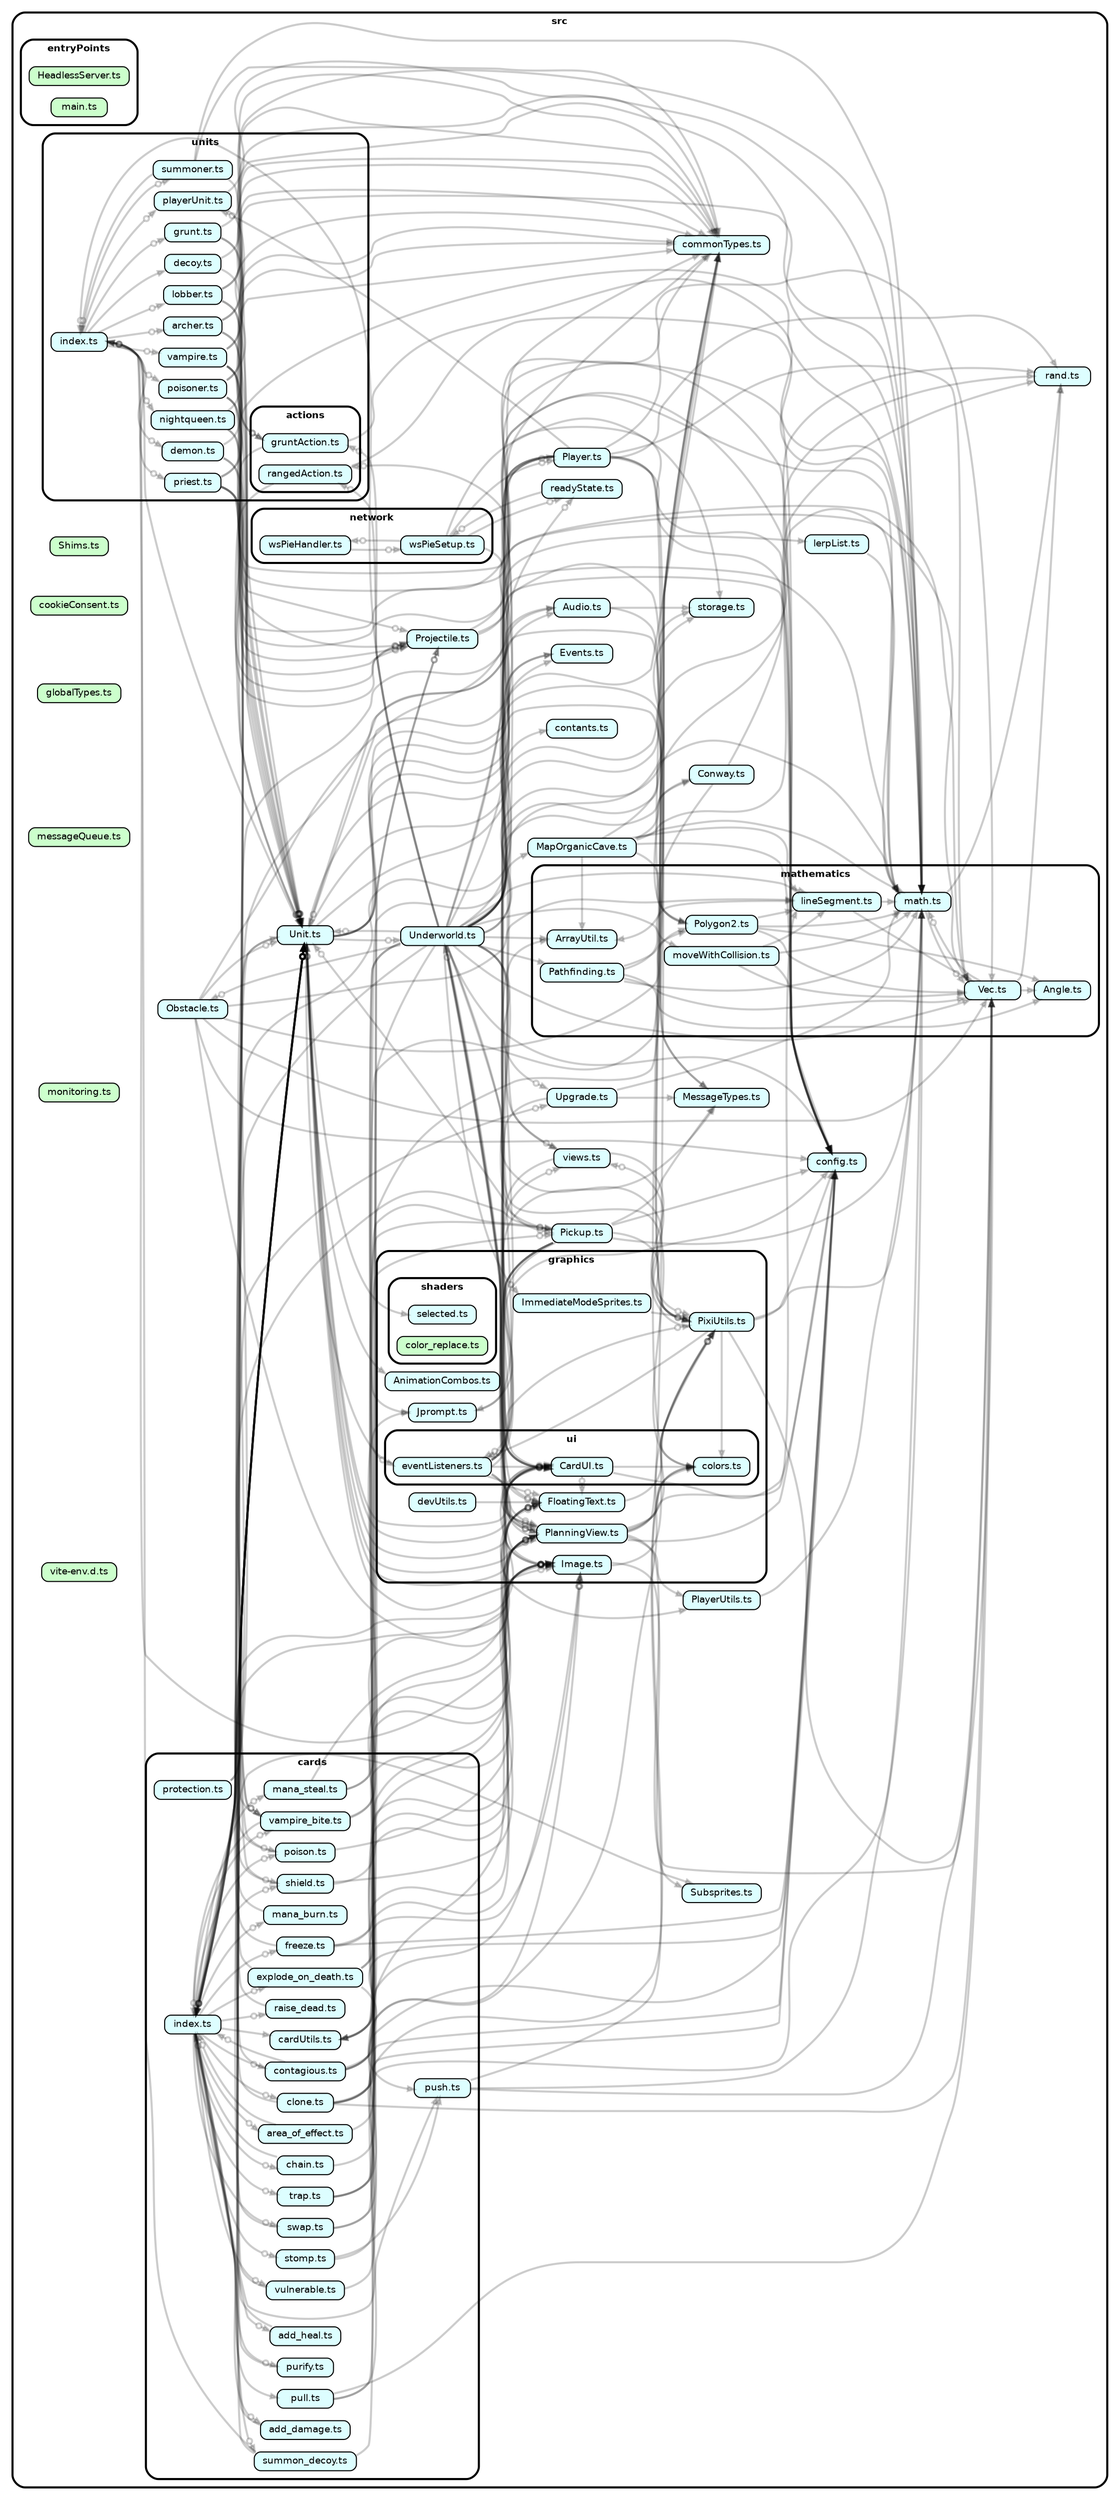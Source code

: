 strict digraph "dependency-cruiser output"{
    ordering="out" rankdir="LR" splines="true" overlap="false" nodesep="0.16" ranksep="0.18" fontname="Helvetica-bold" fontsize="9" style="rounded,bold,filled" fillcolor="#ffffff" compound="true"
    node [shape="box" style="rounded, filled" height="0.2" color="black" fillcolor="#ffffcc" fontcolor="black" fontname="Helvetica" fontsize="9"]
    edge [arrowhead="normal" arrowsize="0.6" penwidth="2.0" color="#00000033" fontname="Helvetica" fontsize="9"]

    subgraph "cluster_src" {label="src" "src/Audio.ts" [label=<Audio.ts> tooltip="Audio.ts" URL="src/Audio.ts" fillcolor="#ddfeff"] }
    "src/Audio.ts" -> "src/mathematics/Polygon2.ts"
    "src/Audio.ts" -> "src/storage.ts"
    subgraph "cluster_src" {label="src" "src/Conway.ts" [label=<Conway.ts> tooltip="Conway.ts" URL="src/Conway.ts" fillcolor="#ddfeff"] }
    "src/Conway.ts" -> "src/mathematics/ArrayUtil.ts"
    "src/Conway.ts" -> "src/rand.ts"
    subgraph "cluster_src" {label="src" "src/Events.ts" [label=<Events.ts> tooltip="Events.ts" URL="src/Events.ts" fillcolor="#ddfeff"] }
    subgraph "cluster_src" {label="src" "src/MapOrganicCave.ts" [label=<MapOrganicCave.ts> tooltip="MapOrganicCave.ts" URL="src/MapOrganicCave.ts" fillcolor="#ddfeff"] }
    "src/MapOrganicCave.ts" -> "src/config.ts"
    "src/MapOrganicCave.ts" -> "src/Conway.ts"
    "src/MapOrganicCave.ts" -> "src/mathematics/ArrayUtil.ts"
    "src/MapOrganicCave.ts" -> "src/mathematics/lineSegment.ts"
    "src/MapOrganicCave.ts" -> "src/mathematics/math.ts"
    "src/MapOrganicCave.ts" -> "src/mathematics/Polygon2.ts"
    "src/MapOrganicCave.ts" -> "src/mathematics/Vec.ts"
    "src/MapOrganicCave.ts" -> "src/rand.ts"
    subgraph "cluster_src" {label="src" "src/MessageTypes.ts" [label=<MessageTypes.ts> tooltip="MessageTypes.ts" URL="src/MessageTypes.ts" fillcolor="#ddfeff"] }
    subgraph "cluster_src" {label="src" "src/Obstacle.ts" [label=<Obstacle.ts> tooltip="Obstacle.ts" URL="src/Obstacle.ts" fillcolor="#ddfeff"] }
    "src/Obstacle.ts" -> "src/config.ts"
    "src/Obstacle.ts" -> "src/graphics/Image.ts" [arrowhead="normalnoneodot"]
    "src/Obstacle.ts" -> "src/mathematics/lineSegment.ts"
    "src/Obstacle.ts" -> "src/mathematics/math.ts"
    "src/Obstacle.ts" -> "src/mathematics/Polygon2.ts"
    "src/Obstacle.ts" -> "src/mathematics/Vec.ts"
    "src/Obstacle.ts" -> "src/Unit.ts" [arrowhead="normalnoneodot"]
    subgraph "cluster_src" {label="src" "src/Pickup.ts" [label=<Pickup.ts> tooltip="Pickup.ts" URL="src/Pickup.ts" fillcolor="#ddfeff"] }
    "src/Pickup.ts" -> "src/cards/index.ts" [arrowhead="normalnoneodot"]
    "src/Pickup.ts" -> "src/config.ts"
    "src/Pickup.ts" -> "src/graphics/FloatingText.ts" [arrowhead="normalnoneodot"]
    "src/Pickup.ts" -> "src/graphics/Image.ts" [arrowhead="normalnoneodot"]
    "src/Pickup.ts" -> "src/graphics/Jprompt.ts"
    "src/Pickup.ts" -> "src/graphics/PixiUtils.ts"
    "src/Pickup.ts" -> "src/graphics/PlanningView.ts" [arrowhead="normalnoneodot"]
    "src/Pickup.ts" -> "src/graphics/ui/CardUI.ts"
    "src/Pickup.ts" -> "src/mathematics/math.ts"
    "src/Pickup.ts" -> "src/MessageTypes.ts"
    "src/Pickup.ts" -> "src/Unit.ts" [arrowhead="normalnoneodot"]
    subgraph "cluster_src" {label="src" "src/Player.ts" [label=<Player.ts> tooltip="Player.ts" URL="src/Player.ts" fillcolor="#ddfeff"] }
    "src/Player.ts" -> "src/cards/index.ts"
    "src/Player.ts" -> "src/commonTypes.ts"
    "src/Player.ts" -> "src/config.ts"
    "src/Player.ts" -> "src/graphics/Image.ts" [arrowhead="normalnoneodot"]
    "src/Player.ts" -> "src/graphics/PlanningView.ts" [arrowhead="normalnoneodot"]
    "src/Player.ts" -> "src/graphics/ui/CardUI.ts"
    "src/Player.ts" -> "src/graphics/ui/colors.ts"
    "src/Player.ts" -> "src/mathematics/Vec.ts"
    "src/Player.ts" -> "src/MessageTypes.ts"
    "src/Player.ts" -> "src/rand.ts"
    "src/Player.ts" -> "src/Unit.ts" [arrowhead="normalnoneodot"]
    "src/Player.ts" -> "src/units/playerUnit.ts" [arrowhead="normalnoneodot"]
    subgraph "cluster_src" {label="src" "src/PlayerUtils.ts" [label=<PlayerUtils.ts> tooltip="PlayerUtils.ts" URL="src/PlayerUtils.ts" fillcolor="#ddfeff"] }
    "src/PlayerUtils.ts" -> "src/mathematics/math.ts"
    subgraph "cluster_src" {label="src" "src/Projectile.ts" [label=<Projectile.ts> tooltip="Projectile.ts" URL="src/Projectile.ts" fillcolor="#ddfeff"] }
    "src/Projectile.ts" -> "src/config.ts"
    "src/Projectile.ts" -> "src/graphics/PixiUtils.ts"
    "src/Projectile.ts" -> "src/mathematics/math.ts"
    subgraph "cluster_src" {label="src" "src/Shims.ts" [label=<Shims.ts> tooltip="Shims.ts" URL="src/Shims.ts" fillcolor="#ccffcc"] }
    subgraph "cluster_src" {label="src" "src/Subsprites.ts" [label=<Subsprites.ts> tooltip="Subsprites.ts" URL="src/Subsprites.ts" fillcolor="#ddfeff"] }
    subgraph "cluster_src" {label="src" "src/Underworld.ts" [label=<Underworld.ts> tooltip="Underworld.ts" URL="src/Underworld.ts" fillcolor="#ddfeff"] }
    "src/Underworld.ts" -> "src/Audio.ts"
    "src/Underworld.ts" -> "src/cards/index.ts" [arrowhead="normalnoneodot"]
    "src/Underworld.ts" -> "src/cards/cardUtils.ts"
    "src/Underworld.ts" -> "src/commonTypes.ts"
    "src/Underworld.ts" -> "src/config.ts"
    "src/Underworld.ts" -> "src/contants.ts"
    "src/Underworld.ts" -> "src/Conway.ts"
    "src/Underworld.ts" -> "src/Events.ts"
    "src/Underworld.ts" -> "src/graphics/FloatingText.ts" [arrowhead="normalnoneodot"]
    "src/Underworld.ts" -> "src/graphics/Image.ts" [arrowhead="normalnoneodot"]
    "src/Underworld.ts" -> "src/graphics/ImmediateModeSprites.ts" [arrowhead="normalnoneodot"]
    "src/Underworld.ts" -> "src/graphics/Jprompt.ts"
    "src/Underworld.ts" -> "src/graphics/PixiUtils.ts" [arrowhead="normalnoneodot"]
    "src/Underworld.ts" -> "src/graphics/PlanningView.ts" [arrowhead="normalnoneodot"]
    "src/Underworld.ts" -> "src/graphics/ui/CardUI.ts" [arrowhead="normalnoneodot"]
    "src/Underworld.ts" -> "src/graphics/ui/colors.ts"
    "src/Underworld.ts" -> "src/graphics/ui/eventListeners.ts" [arrowhead="normalnoneodot"]
    "src/Underworld.ts" -> "src/MapOrganicCave.ts"
    "src/Underworld.ts" -> "src/mathematics/ArrayUtil.ts"
    "src/Underworld.ts" -> "src/mathematics/lineSegment.ts"
    "src/Underworld.ts" -> "src/mathematics/math.ts"
    "src/Underworld.ts" -> "src/mathematics/moveWithCollision.ts"
    "src/Underworld.ts" -> "src/mathematics/Pathfinding.ts"
    "src/Underworld.ts" -> "src/mathematics/Polygon2.ts"
    "src/Underworld.ts" -> "src/mathematics/Vec.ts"
    "src/Underworld.ts" -> "src/MessageTypes.ts"
    "src/Underworld.ts" -> "src/Obstacle.ts" [arrowhead="normalnoneodot"]
    "src/Underworld.ts" -> "src/Pickup.ts" [arrowhead="normalnoneodot"]
    "src/Underworld.ts" -> "src/Player.ts" [arrowhead="normalnoneodot"]
    "src/Underworld.ts" -> "src/rand.ts"
    "src/Underworld.ts" -> "src/readyState.ts" [arrowhead="normalnoneodot"]
    "src/Underworld.ts" -> "src/storage.ts"
    "src/Underworld.ts" -> "src/Unit.ts" [arrowhead="normalnoneodot"]
    "src/Underworld.ts" -> "src/units/index.ts" [arrowhead="normalnoneodot"]
    "src/Underworld.ts" -> "src/units/actions/gruntAction.ts" [arrowhead="normalnoneodot"]
    "src/Underworld.ts" -> "src/units/actions/rangedAction.ts" [arrowhead="normalnoneodot"]
    "src/Underworld.ts" -> "src/Upgrade.ts" [arrowhead="normalnoneodot"]
    "src/Underworld.ts" -> "src/views.ts" [arrowhead="normalnoneodot"]
    subgraph "cluster_src" {label="src" "src/Unit.ts" [label=<Unit.ts> tooltip="Unit.ts" URL="src/Unit.ts" fillcolor="#ddfeff"] }
    "src/Unit.ts" -> "src/Audio.ts"
    "src/Unit.ts" -> "src/cards/index.ts" [arrowhead="normalnoneodot"]
    "src/Unit.ts" -> "src/commonTypes.ts"
    "src/Unit.ts" -> "src/config.ts"
    "src/Unit.ts" -> "src/Events.ts"
    "src/Unit.ts" -> "src/graphics/AnimationCombos.ts"
    "src/Unit.ts" -> "src/graphics/FloatingText.ts" [arrowhead="normalnoneodot"]
    "src/Unit.ts" -> "src/graphics/Image.ts" [arrowhead="normalnoneodot"]
    "src/Unit.ts" -> "src/graphics/PixiUtils.ts" [arrowhead="normalnoneodot"]
    "src/Unit.ts" -> "src/graphics/PlanningView.ts" [arrowhead="normalnoneodot"]
    "src/Unit.ts" -> "src/graphics/shaders/selected.ts"
    "src/Unit.ts" -> "src/graphics/ui/CardUI.ts" [arrowhead="normalnoneodot"]
    "src/Unit.ts" -> "src/lerpList.ts"
    "src/Unit.ts" -> "src/mathematics/math.ts"
    "src/Unit.ts" -> "src/mathematics/Vec.ts"
    "src/Unit.ts" -> "src/Underworld.ts" [arrowhead="normalnoneodot"]
    "src/Unit.ts" -> "src/units/index.ts" [arrowhead="normalnoneodot"]
    subgraph "cluster_src" {label="src" "src/Upgrade.ts" [label=<Upgrade.ts> tooltip="Upgrade.ts" URL="src/Upgrade.ts" fillcolor="#ddfeff"] }
    "src/Upgrade.ts" -> "src/graphics/ui/CardUI.ts" [arrowhead="normalnoneodot"]
    "src/Upgrade.ts" -> "src/mathematics/math.ts"
    "src/Upgrade.ts" -> "src/MessageTypes.ts"
    subgraph "cluster_src" {label="src" subgraph "cluster_src/cards" {label="cards" "src/cards/add_damage.ts" [label=<add_damage.ts> tooltip="add_damage.ts" URL="src/cards/add_damage.ts" fillcolor="#ddfeff"] } }
    "src/cards/add_damage.ts" -> "src/Unit.ts" [arrowhead="normalnoneodot"]
    subgraph "cluster_src" {label="src" subgraph "cluster_src/cards" {label="cards" "src/cards/add_heal.ts" [label=<add_heal.ts> tooltip="add_heal.ts" URL="src/cards/add_heal.ts" fillcolor="#ddfeff"] } }
    "src/cards/add_heal.ts" -> "src/Unit.ts" [arrowhead="normalnoneodot"]
    subgraph "cluster_src" {label="src" subgraph "cluster_src/cards" {label="cards" "src/cards/area_of_effect.ts" [label=<area_of_effect.ts> tooltip="area_of_effect.ts" URL="src/cards/area_of_effect.ts" fillcolor="#ddfeff"] } }
    "src/cards/area_of_effect.ts" -> "src/cards/index.ts" [arrowhead="normalnoneodot"]
    "src/cards/area_of_effect.ts" -> "src/graphics/PlanningView.ts" [arrowhead="normalnoneodot"]
    subgraph "cluster_src" {label="src" subgraph "cluster_src/cards" {label="cards" "src/cards/cardUtils.ts" [label=<cardUtils.ts> tooltip="cardUtils.ts" URL="src/cards/cardUtils.ts" fillcolor="#ddfeff"] } }
    "src/cards/cardUtils.ts" -> "src/config.ts"
    subgraph "cluster_src" {label="src" subgraph "cluster_src/cards" {label="cards" "src/cards/chain.ts" [label=<chain.ts> tooltip="chain.ts" URL="src/cards/chain.ts" fillcolor="#ddfeff"] } }
    "src/cards/chain.ts" -> "src/cards/index.ts" [arrowhead="normalnoneodot"]
    "src/cards/chain.ts" -> "src/graphics/PlanningView.ts" [arrowhead="normalnoneodot"]
    subgraph "cluster_src" {label="src" subgraph "cluster_src/cards" {label="cards" "src/cards/clone.ts" [label=<clone.ts> tooltip="clone.ts" URL="src/cards/clone.ts" fillcolor="#ddfeff"] } }
    "src/cards/clone.ts" -> "src/commonTypes.ts"
    "src/cards/clone.ts" -> "src/config.ts"
    "src/cards/clone.ts" -> "src/graphics/FloatingText.ts" [arrowhead="normalnoneodot"]
    "src/cards/clone.ts" -> "src/mathematics/Vec.ts"
    "src/cards/clone.ts" -> "src/Pickup.ts" [arrowhead="normalnoneodot"]
    "src/cards/clone.ts" -> "src/Unit.ts" [arrowhead="normalnoneodot"]
    subgraph "cluster_src" {label="src" subgraph "cluster_src/cards" {label="cards" "src/cards/contagious.ts" [label=<contagious.ts> tooltip="contagious.ts" URL="src/cards/contagious.ts" fillcolor="#ddfeff"] } }
    "src/cards/contagious.ts" -> "src/config.ts"
    "src/cards/contagious.ts" -> "src/graphics/FloatingText.ts" [arrowhead="normalnoneodot"]
    "src/cards/contagious.ts" -> "src/graphics/Image.ts" [arrowhead="normalnoneodot"]
    "src/cards/contagious.ts" -> "src/Projectile.ts" [arrowhead="normalnoneodot"]
    "src/cards/contagious.ts" -> "src/Unit.ts" [arrowhead="normalnoneodot"]
    "src/cards/contagious.ts" -> "src/cards/index.ts" [arrowhead="normalnoneodot"]
    subgraph "cluster_src" {label="src" subgraph "cluster_src/cards" {label="cards" "src/cards/explode_on_death.ts" [label=<explode_on_death.ts> tooltip="explode_on_death.ts" URL="src/cards/explode_on_death.ts" fillcolor="#ddfeff"] } }
    "src/cards/explode_on_death.ts" -> "src/graphics/Image.ts" [arrowhead="normalnoneodot"]
    "src/cards/explode_on_death.ts" -> "src/graphics/PlanningView.ts" [arrowhead="normalnoneodot"]
    "src/cards/explode_on_death.ts" -> "src/Unit.ts" [arrowhead="normalnoneodot"]
    "src/cards/explode_on_death.ts" -> "src/cards/push.ts"
    subgraph "cluster_src" {label="src" subgraph "cluster_src/cards" {label="cards" "src/cards/freeze.ts" [label=<freeze.ts> tooltip="freeze.ts" URL="src/cards/freeze.ts" fillcolor="#ddfeff"] } }
    "src/cards/freeze.ts" -> "src/commonTypes.ts"
    "src/cards/freeze.ts" -> "src/config.ts"
    "src/cards/freeze.ts" -> "src/graphics/Image.ts" [arrowhead="normalnoneodot"]
    "src/cards/freeze.ts" -> "src/Unit.ts" [arrowhead="normalnoneodot"]
    subgraph "cluster_src" {label="src" subgraph "cluster_src/cards" {label="cards" "src/cards/index.ts" [label=<index.ts> tooltip="index.ts" URL="src/cards/index.ts" fillcolor="#ddfeff"] } }
    "src/cards/index.ts" -> "src/Events.ts"
    "src/cards/index.ts" -> "src/graphics/ui/CardUI.ts" [arrowhead="normalnoneodot"]
    "src/cards/index.ts" -> "src/Subsprites.ts"
    "src/cards/index.ts" -> "src/Upgrade.ts" [arrowhead="normalnoneodot"]
    "src/cards/index.ts" -> "src/cards/add_damage.ts" [arrowhead="normalnoneodot"]
    "src/cards/index.ts" -> "src/cards/add_heal.ts" [arrowhead="normalnoneodot"]
    "src/cards/index.ts" -> "src/cards/area_of_effect.ts" [arrowhead="normalnoneodot"]
    "src/cards/index.ts" -> "src/cards/cardUtils.ts"
    "src/cards/index.ts" -> "src/cards/chain.ts" [arrowhead="normalnoneodot"]
    "src/cards/index.ts" -> "src/cards/clone.ts" [arrowhead="normalnoneodot"]
    "src/cards/index.ts" -> "src/cards/contagious.ts" [arrowhead="normalnoneodot"]
    "src/cards/index.ts" -> "src/cards/explode_on_death.ts" [arrowhead="normalnoneodot"]
    "src/cards/index.ts" -> "src/cards/freeze.ts" [arrowhead="normalnoneodot"]
    "src/cards/index.ts" -> "src/cards/mana_burn.ts" [arrowhead="normalnoneodot"]
    "src/cards/index.ts" -> "src/cards/mana_steal.ts" [arrowhead="normalnoneodot"]
    "src/cards/index.ts" -> "src/cards/poison.ts" [arrowhead="normalnoneodot"]
    "src/cards/index.ts" -> "src/cards/pull.ts"
    "src/cards/index.ts" -> "src/cards/purify.ts" [arrowhead="normalnoneodot"]
    "src/cards/index.ts" -> "src/cards/push.ts"
    "src/cards/index.ts" -> "src/cards/raise_dead.ts" [arrowhead="normalnoneodot"]
    "src/cards/index.ts" -> "src/cards/shield.ts" [arrowhead="normalnoneodot"]
    "src/cards/index.ts" -> "src/cards/stomp.ts" [arrowhead="normalnoneodot"]
    "src/cards/index.ts" -> "src/cards/summon_decoy.ts" [arrowhead="normalnoneodot"]
    "src/cards/index.ts" -> "src/cards/swap.ts" [arrowhead="normalnoneodot"]
    "src/cards/index.ts" -> "src/cards/trap.ts" [arrowhead="normalnoneodot"]
    "src/cards/index.ts" -> "src/cards/vampire_bite.ts" [arrowhead="normalnoneodot"]
    "src/cards/index.ts" -> "src/cards/vulnerable.ts" [arrowhead="normalnoneodot"]
    subgraph "cluster_src" {label="src" subgraph "cluster_src/cards" {label="cards" "src/cards/mana_burn.ts" [label=<mana_burn.ts> tooltip="mana_burn.ts" URL="src/cards/mana_burn.ts" fillcolor="#ddfeff"] } }
    "src/cards/mana_burn.ts" -> "src/Unit.ts" [arrowhead="normalnoneodot"]
    subgraph "cluster_src" {label="src" subgraph "cluster_src/cards" {label="cards" "src/cards/mana_steal.ts" [label=<mana_steal.ts> tooltip="mana_steal.ts" URL="src/cards/mana_steal.ts" fillcolor="#ddfeff"] } }
    "src/cards/mana_steal.ts" -> "src/graphics/FloatingText.ts" [arrowhead="normalnoneodot"]
    "src/cards/mana_steal.ts" -> "src/graphics/Jprompt.ts"
    "src/cards/mana_steal.ts" -> "src/Projectile.ts" [arrowhead="normalnoneodot"]
    subgraph "cluster_src" {label="src" subgraph "cluster_src/cards" {label="cards" "src/cards/poison.ts" [label=<poison.ts> tooltip="poison.ts" URL="src/cards/poison.ts" fillcolor="#ddfeff"] } }
    "src/cards/poison.ts" -> "src/graphics/Image.ts" [arrowhead="normalnoneodot"]
    "src/cards/poison.ts" -> "src/Unit.ts" [arrowhead="normalnoneodot"]
    subgraph "cluster_src" {label="src" subgraph "cluster_src/cards" {label="cards" "src/cards/protection.ts" [label=<protection.ts> tooltip="protection.ts" URL="src/cards/protection.ts" fillcolor="#ddfeff"] } }
    "src/cards/protection.ts" -> "src/commonTypes.ts"
    "src/cards/protection.ts" -> "src/Unit.ts"
    subgraph "cluster_src" {label="src" subgraph "cluster_src/cards" {label="cards" "src/cards/pull.ts" [label=<pull.ts> tooltip="pull.ts" URL="src/cards/pull.ts" fillcolor="#ddfeff"] } }
    "src/cards/pull.ts" -> "src/graphics/ui/colors.ts"
    "src/cards/pull.ts" -> "src/mathematics/math.ts"
    "src/cards/pull.ts" -> "src/mathematics/Vec.ts"
    subgraph "cluster_src" {label="src" subgraph "cluster_src/cards" {label="cards" "src/cards/purify.ts" [label=<purify.ts> tooltip="purify.ts" URL="src/cards/purify.ts" fillcolor="#ddfeff"] } }
    "src/cards/purify.ts" -> "src/Unit.ts" [arrowhead="normalnoneodot"]
    subgraph "cluster_src" {label="src" subgraph "cluster_src/cards" {label="cards" "src/cards/push.ts" [label=<push.ts> tooltip="push.ts" URL="src/cards/push.ts" fillcolor="#ddfeff"] } }
    "src/cards/push.ts" -> "src/graphics/ui/colors.ts"
    "src/cards/push.ts" -> "src/mathematics/math.ts"
    "src/cards/push.ts" -> "src/mathematics/Vec.ts"
    subgraph "cluster_src" {label="src" subgraph "cluster_src/cards" {label="cards" "src/cards/raise_dead.ts" [label=<raise_dead.ts> tooltip="raise_dead.ts" URL="src/cards/raise_dead.ts" fillcolor="#ddfeff"] } }
    "src/cards/raise_dead.ts" -> "src/Unit.ts" [arrowhead="normalnoneodot"]
    subgraph "cluster_src" {label="src" subgraph "cluster_src/cards" {label="cards" "src/cards/shield.ts" [label=<shield.ts> tooltip="shield.ts" URL="src/cards/shield.ts" fillcolor="#ddfeff"] } }
    "src/cards/shield.ts" -> "src/graphics/FloatingText.ts" [arrowhead="normalnoneodot"]
    "src/cards/shield.ts" -> "src/graphics/Image.ts" [arrowhead="normalnoneodot"]
    "src/cards/shield.ts" -> "src/Unit.ts" [arrowhead="normalnoneodot"]
    subgraph "cluster_src" {label="src" subgraph "cluster_src/cards" {label="cards" "src/cards/stomp.ts" [label=<stomp.ts> tooltip="stomp.ts" URL="src/cards/stomp.ts" fillcolor="#ddfeff"] } }
    "src/cards/stomp.ts" -> "src/graphics/PlanningView.ts" [arrowhead="normalnoneodot"]
    "src/cards/stomp.ts" -> "src/cards/push.ts"
    subgraph "cluster_src" {label="src" subgraph "cluster_src/cards" {label="cards" "src/cards/summon_decoy.ts" [label=<summon_decoy.ts> tooltip="summon_decoy.ts" URL="src/cards/summon_decoy.ts" fillcolor="#ddfeff"] } }
    "src/cards/summon_decoy.ts" -> "src/commonTypes.ts"
    "src/cards/summon_decoy.ts" -> "src/Unit.ts" [arrowhead="normalnoneodot"]
    "src/cards/summon_decoy.ts" -> "src/units/index.ts" [arrowhead="normalnoneodot"]
    subgraph "cluster_src" {label="src" subgraph "cluster_src/cards" {label="cards" "src/cards/swap.ts" [label=<swap.ts> tooltip="swap.ts" URL="src/cards/swap.ts" fillcolor="#ddfeff"] } }
    "src/cards/swap.ts" -> "src/config.ts"
    "src/cards/swap.ts" -> "src/Pickup.ts" [arrowhead="normalnoneodot"]
    "src/cards/swap.ts" -> "src/Unit.ts" [arrowhead="normalnoneodot"]
    subgraph "cluster_src" {label="src" subgraph "cluster_src/cards" {label="cards" "src/cards/trap.ts" [label=<trap.ts> tooltip="trap.ts" URL="src/cards/trap.ts" fillcolor="#ddfeff"] } }
    "src/cards/trap.ts" -> "src/graphics/Image.ts" [arrowhead="normalnoneodot"]
    "src/cards/trap.ts" -> "src/graphics/PixiUtils.ts"
    "src/cards/trap.ts" -> "src/Pickup.ts" [arrowhead="normalnoneodot"]
    subgraph "cluster_src" {label="src" subgraph "cluster_src/cards" {label="cards" "src/cards/vampire_bite.ts" [label=<vampire_bite.ts> tooltip="vampire_bite.ts" URL="src/cards/vampire_bite.ts" fillcolor="#ddfeff"] } }
    "src/cards/vampire_bite.ts" -> "src/cards/index.ts" [arrowhead="normalnoneodot"]
    "src/cards/vampire_bite.ts" -> "src/graphics/Image.ts" [arrowhead="normalnoneodot"]
    "src/cards/vampire_bite.ts" -> "src/graphics/ui/CardUI.ts" [arrowhead="normalnoneodot"]
    "src/cards/vampire_bite.ts" -> "src/Unit.ts" [arrowhead="normalnoneodot"]
    subgraph "cluster_src" {label="src" subgraph "cluster_src/cards" {label="cards" "src/cards/vulnerable.ts" [label=<vulnerable.ts> tooltip="vulnerable.ts" URL="src/cards/vulnerable.ts" fillcolor="#ddfeff"] } }
    "src/cards/vulnerable.ts" -> "src/graphics/Image.ts" [arrowhead="normalnoneodot"]
    "src/cards/vulnerable.ts" -> "src/Unit.ts" [arrowhead="normalnoneodot"]
    subgraph "cluster_src" {label="src" "src/commonTypes.ts" [label=<commonTypes.ts> tooltip="commonTypes.ts" URL="src/commonTypes.ts" fillcolor="#ddfeff"] }
    subgraph "cluster_src" {label="src" "src/config.ts" [label=<config.ts> tooltip="config.ts" URL="src/config.ts" fillcolor="#ddfeff"] }
    subgraph "cluster_src" {label="src" "src/contants.ts" [label=<contants.ts> tooltip="contants.ts" URL="src/contants.ts" fillcolor="#ddfeff"] }
    subgraph "cluster_src" {label="src" "src/cookieConsent.ts" [label=<cookieConsent.ts> tooltip="cookieConsent.ts" URL="src/cookieConsent.ts" fillcolor="#ccffcc"] }
    subgraph "cluster_src" {label="src" subgraph "cluster_src/entryPoints" {label="entryPoints" "src/entryPoints/HeadlessServer.ts" [label=<HeadlessServer.ts> tooltip="HeadlessServer.ts" URL="src/entryPoints/HeadlessServer.ts" fillcolor="#ccffcc"] } }
    subgraph "cluster_src" {label="src" subgraph "cluster_src/entryPoints" {label="entryPoints" "src/entryPoints/main.ts" [label=<main.ts> tooltip="main.ts" URL="src/entryPoints/main.ts" fillcolor="#ccffcc"] } }
    subgraph "cluster_src" {label="src" "src/globalTypes.ts" [label=<globalTypes.ts> tooltip="globalTypes.ts" URL="src/globalTypes.ts" fillcolor="#ccffcc"] }
    subgraph "cluster_src" {label="src" subgraph "cluster_src/graphics" {label="graphics" "src/graphics/AnimationCombos.ts" [label=<AnimationCombos.ts> tooltip="AnimationCombos.ts" URL="src/graphics/AnimationCombos.ts" fillcolor="#ddfeff"] } }
    subgraph "cluster_src" {label="src" subgraph "cluster_src/graphics" {label="graphics" "src/graphics/FloatingText.ts" [label=<FloatingText.ts> tooltip="FloatingText.ts" URL="src/graphics/FloatingText.ts" fillcolor="#ddfeff"] } }
    "src/graphics/FloatingText.ts" -> "src/graphics/PixiUtils.ts" [arrowhead="normalnoneodot"]
    subgraph "cluster_src" {label="src" subgraph "cluster_src/graphics" {label="graphics" "src/graphics/Image.ts" [label=<Image.ts> tooltip="Image.ts" URL="src/graphics/Image.ts" fillcolor="#ddfeff"] } }
    "src/graphics/Image.ts" -> "src/Subsprites.ts"
    "src/graphics/Image.ts" -> "src/graphics/PixiUtils.ts" [arrowhead="normalnoneodot"]
    subgraph "cluster_src" {label="src" subgraph "cluster_src/graphics" {label="graphics" "src/graphics/ImmediateModeSprites.ts" [label=<ImmediateModeSprites.ts> tooltip="ImmediateModeSprites.ts" URL="src/graphics/ImmediateModeSprites.ts" fillcolor="#ddfeff"] } }
    "src/graphics/ImmediateModeSprites.ts" -> "src/graphics/PixiUtils.ts"
    subgraph "cluster_src" {label="src" subgraph "cluster_src/graphics" {label="graphics" "src/graphics/Jprompt.ts" [label=<Jprompt.ts> tooltip="Jprompt.ts" URL="src/graphics/Jprompt.ts" fillcolor="#ddfeff"] } }
    "src/graphics/Jprompt.ts" -> "src/storage.ts"
    subgraph "cluster_src" {label="src" subgraph "cluster_src/graphics" {label="graphics" "src/graphics/PixiUtils.ts" [label=<PixiUtils.ts> tooltip="PixiUtils.ts" URL="src/graphics/PixiUtils.ts" fillcolor="#ddfeff"] } }
    "src/graphics/PixiUtils.ts" -> "src/config.ts"
    "src/graphics/PixiUtils.ts" -> "src/mathematics/math.ts"
    "src/graphics/PixiUtils.ts" -> "src/mathematics/Vec.ts"
    "src/graphics/PixiUtils.ts" -> "src/views.ts" [arrowhead="normalnoneodot"]
    "src/graphics/PixiUtils.ts" -> "src/graphics/ui/colors.ts"
    "src/graphics/PixiUtils.ts" -> "src/graphics/ui/eventListeners.ts" [arrowhead="normalnoneodot"]
    subgraph "cluster_src" {label="src" subgraph "cluster_src/graphics" {label="graphics" "src/graphics/PlanningView.ts" [label=<PlanningView.ts> tooltip="PlanningView.ts" URL="src/graphics/PlanningView.ts" fillcolor="#ddfeff"] } }
    "src/graphics/PlanningView.ts" -> "src/cards/cardUtils.ts"
    "src/graphics/PlanningView.ts" -> "src/commonTypes.ts"
    "src/graphics/PlanningView.ts" -> "src/config.ts"
    "src/graphics/PlanningView.ts" -> "src/mathematics/lineSegment.ts"
    "src/graphics/PlanningView.ts" -> "src/mathematics/Vec.ts"
    "src/graphics/PlanningView.ts" -> "src/PlayerUtils.ts"
    "src/graphics/PlanningView.ts" -> "src/Underworld.ts" [arrowhead="normalnoneodot"]
    "src/graphics/PlanningView.ts" -> "src/Unit.ts" [arrowhead="normalnoneodot"]
    "src/graphics/PlanningView.ts" -> "src/units/index.ts" [arrowhead="normalnoneodot"]
    "src/graphics/PlanningView.ts" -> "src/units/actions/rangedAction.ts" [arrowhead="normalnoneodot"]
    "src/graphics/PlanningView.ts" -> "src/graphics/PixiUtils.ts" [arrowhead="normalnoneodot"]
    "src/graphics/PlanningView.ts" -> "src/graphics/ui/CardUI.ts" [arrowhead="normalnoneodot"]
    "src/graphics/PlanningView.ts" -> "src/graphics/ui/colors.ts"
    subgraph "cluster_src" {label="src" subgraph "cluster_src/graphics" {label="graphics" "src/graphics/devUtils.ts" [label=<devUtils.ts> tooltip="devUtils.ts" URL="src/graphics/devUtils.ts" fillcolor="#ddfeff"] } }
    "src/graphics/devUtils.ts" -> "src/graphics/FloatingText.ts"
    subgraph "cluster_src" {label="src" subgraph "cluster_src/graphics" {label="graphics" subgraph "cluster_src/graphics/shaders" {label="shaders" "src/graphics/shaders/color_replace.ts" [label=<color_replace.ts> tooltip="color_replace.ts" URL="src/graphics/shaders/color_replace.ts" fillcolor="#ccffcc"] } } }
    subgraph "cluster_src" {label="src" subgraph "cluster_src/graphics" {label="graphics" subgraph "cluster_src/graphics/shaders" {label="shaders" "src/graphics/shaders/selected.ts" [label=<selected.ts> tooltip="selected.ts" URL="src/graphics/shaders/selected.ts" fillcolor="#ddfeff"] } } }
    subgraph "cluster_src" {label="src" subgraph "cluster_src/graphics" {label="graphics" subgraph "cluster_src/graphics/ui" {label="ui" "src/graphics/ui/CardUI.ts" [label=<CardUI.ts> tooltip="CardUI.ts" URL="src/graphics/ui/CardUI.ts" fillcolor="#ddfeff"] } } }
    "src/graphics/ui/CardUI.ts" -> "src/Audio.ts"
    "src/graphics/ui/CardUI.ts" -> "src/cards/index.ts" [arrowhead="normalnoneodot"]
    "src/graphics/ui/CardUI.ts" -> "src/cards/cardUtils.ts"
    "src/graphics/ui/CardUI.ts" -> "src/config.ts"
    "src/graphics/ui/CardUI.ts" -> "src/Unit.ts" [arrowhead="normalnoneodot"]
    "src/graphics/ui/CardUI.ts" -> "src/graphics/FloatingText.ts" [arrowhead="normalnoneodot"]
    "src/graphics/ui/CardUI.ts" -> "src/graphics/PlanningView.ts" [arrowhead="normalnoneodot"]
    "src/graphics/ui/CardUI.ts" -> "src/graphics/ui/colors.ts"
    subgraph "cluster_src" {label="src" subgraph "cluster_src/graphics" {label="graphics" subgraph "cluster_src/graphics/ui" {label="ui" "src/graphics/ui/colors.ts" [label=<colors.ts> tooltip="colors.ts" URL="src/graphics/ui/colors.ts" fillcolor="#ddfeff"] } } }
    subgraph "cluster_src" {label="src" subgraph "cluster_src/graphics" {label="graphics" subgraph "cluster_src/graphics/ui" {label="ui" "src/graphics/ui/eventListeners.ts" [label=<eventListeners.ts> tooltip="eventListeners.ts" URL="src/graphics/ui/eventListeners.ts" fillcolor="#ddfeff"] } } }
    "src/graphics/ui/eventListeners.ts" -> "src/config.ts"
    "src/graphics/ui/eventListeners.ts" -> "src/mathematics/ArrayUtil.ts"
    "src/graphics/ui/eventListeners.ts" -> "src/MessageTypes.ts"
    "src/graphics/ui/eventListeners.ts" -> "src/PlayerUtils.ts"
    "src/graphics/ui/eventListeners.ts" -> "src/Unit.ts" [arrowhead="normalnoneodot"]
    "src/graphics/ui/eventListeners.ts" -> "src/views.ts" [arrowhead="normalnoneodot"]
    "src/graphics/ui/eventListeners.ts" -> "src/graphics/FloatingText.ts" [arrowhead="normalnoneodot"]
    "src/graphics/ui/eventListeners.ts" -> "src/graphics/PixiUtils.ts" [arrowhead="normalnoneodot"]
    "src/graphics/ui/eventListeners.ts" -> "src/graphics/PlanningView.ts" [arrowhead="normalnoneodot"]
    "src/graphics/ui/eventListeners.ts" -> "src/graphics/ui/CardUI.ts" [arrowhead="normalnoneodot"]
    subgraph "cluster_src" {label="src" "src/lerpList.ts" [label=<lerpList.ts> tooltip="lerpList.ts" URL="src/lerpList.ts" fillcolor="#ddfeff"] }
    "src/lerpList.ts" -> "src/mathematics/math.ts"
    subgraph "cluster_src" {label="src" subgraph "cluster_src/mathematics" {label="mathematics" "src/mathematics/Angle.ts" [label=<Angle.ts> tooltip="Angle.ts" URL="src/mathematics/Angle.ts" fillcolor="#ddfeff"] } }
    subgraph "cluster_src" {label="src" subgraph "cluster_src/mathematics" {label="mathematics" "src/mathematics/ArrayUtil.ts" [label=<ArrayUtil.ts> tooltip="ArrayUtil.ts" URL="src/mathematics/ArrayUtil.ts" fillcolor="#ddfeff"] } }
    subgraph "cluster_src" {label="src" subgraph "cluster_src/mathematics" {label="mathematics" "src/mathematics/Pathfinding.ts" [label=<Pathfinding.ts> tooltip="Pathfinding.ts" URL="src/mathematics/Pathfinding.ts" fillcolor="#ddfeff"] } }
    "src/mathematics/Pathfinding.ts" -> "src/mathematics/Angle.ts"
    "src/mathematics/Pathfinding.ts" -> "src/mathematics/lineSegment.ts"
    "src/mathematics/Pathfinding.ts" -> "src/mathematics/math.ts"
    "src/mathematics/Pathfinding.ts" -> "src/mathematics/Polygon2.ts"
    "src/mathematics/Pathfinding.ts" -> "src/mathematics/Vec.ts"
    subgraph "cluster_src" {label="src" subgraph "cluster_src/mathematics" {label="mathematics" "src/mathematics/Polygon2.ts" [label=<Polygon2.ts> tooltip="Polygon2.ts" URL="src/mathematics/Polygon2.ts" fillcolor="#ddfeff"] } }
    "src/mathematics/Polygon2.ts" -> "src/mathematics/Angle.ts"
    "src/mathematics/Polygon2.ts" -> "src/mathematics/lineSegment.ts"
    "src/mathematics/Polygon2.ts" -> "src/mathematics/math.ts"
    "src/mathematics/Polygon2.ts" -> "src/mathematics/Vec.ts"
    subgraph "cluster_src" {label="src" subgraph "cluster_src/mathematics" {label="mathematics" "src/mathematics/Vec.ts" [label=<Vec.ts> tooltip="Vec.ts" URL="src/mathematics/Vec.ts" fillcolor="#ddfeff"] } }
    "src/mathematics/Vec.ts" -> "src/rand.ts"
    "src/mathematics/Vec.ts" -> "src/mathematics/Angle.ts"
    "src/mathematics/Vec.ts" -> "src/mathematics/math.ts" [arrowhead="normalnoneodot"]
    subgraph "cluster_src" {label="src" subgraph "cluster_src/mathematics" {label="mathematics" "src/mathematics/lineSegment.ts" [label=<lineSegment.ts> tooltip="lineSegment.ts" URL="src/mathematics/lineSegment.ts" fillcolor="#ddfeff"] } }
    "src/mathematics/lineSegment.ts" -> "src/mathematics/math.ts"
    "src/mathematics/lineSegment.ts" -> "src/mathematics/Vec.ts"
    subgraph "cluster_src" {label="src" subgraph "cluster_src/mathematics" {label="mathematics" "src/mathematics/math.ts" [label=<math.ts> tooltip="math.ts" URL="src/mathematics/math.ts" fillcolor="#ddfeff"] } }
    "src/mathematics/math.ts" -> "src/rand.ts"
    "src/mathematics/math.ts" -> "src/mathematics/Vec.ts" [arrowhead="normalnoneodot"]
    subgraph "cluster_src" {label="src" subgraph "cluster_src/mathematics" {label="mathematics" "src/mathematics/moveWithCollision.ts" [label=<moveWithCollision.ts> tooltip="moveWithCollision.ts" URL="src/mathematics/moveWithCollision.ts" fillcolor="#ddfeff"] } }
    "src/mathematics/moveWithCollision.ts" -> "src/config.ts"
    "src/mathematics/moveWithCollision.ts" -> "src/mathematics/lineSegment.ts"
    "src/mathematics/moveWithCollision.ts" -> "src/mathematics/math.ts"
    "src/mathematics/moveWithCollision.ts" -> "src/mathematics/Vec.ts"
    subgraph "cluster_src" {label="src" "src/messageQueue.ts" [label=<messageQueue.ts> tooltip="messageQueue.ts" URL="src/messageQueue.ts" fillcolor="#ccffcc"] }
    subgraph "cluster_src" {label="src" "src/monitoring.ts" [label=<monitoring.ts> tooltip="monitoring.ts" URL="src/monitoring.ts" fillcolor="#ccffcc"] }
    subgraph "cluster_src" {label="src" subgraph "cluster_src/network" {label="network" "src/network/wsPieHandler.ts" [label=<wsPieHandler.ts> tooltip="wsPieHandler.ts" URL="src/network/wsPieHandler.ts" fillcolor="#ddfeff"] } }
    "src/network/wsPieHandler.ts" -> "src/network/wsPieSetup.ts" [arrowhead="normalnoneodot"]
    subgraph "cluster_src" {label="src" subgraph "cluster_src/network" {label="network" "src/network/wsPieSetup.ts" [label=<wsPieSetup.ts> tooltip="wsPieSetup.ts" URL="src/network/wsPieSetup.ts" fillcolor="#ddfeff"] } }
    "src/network/wsPieSetup.ts" -> "src/Player.ts" [arrowhead="normalnoneodot"]
    "src/network/wsPieSetup.ts" -> "src/readyState.ts" [arrowhead="normalnoneodot"]
    "src/network/wsPieSetup.ts" -> "src/storage.ts"
    "src/network/wsPieSetup.ts" -> "src/views.ts"
    "src/network/wsPieSetup.ts" -> "src/network/wsPieHandler.ts" [arrowhead="normalnoneodot"]
    subgraph "cluster_src" {label="src" "src/rand.ts" [label=<rand.ts> tooltip="rand.ts" URL="src/rand.ts" fillcolor="#ddfeff"] }
    subgraph "cluster_src" {label="src" "src/readyState.ts" [label=<readyState.ts> tooltip="readyState.ts" URL="src/readyState.ts" fillcolor="#ddfeff"] }
    "src/readyState.ts" -> "src/network/wsPieSetup.ts" [arrowhead="normalnoneodot"]
    subgraph "cluster_src" {label="src" "src/storage.ts" [label=<storage.ts> tooltip="storage.ts" URL="src/storage.ts" fillcolor="#ddfeff"] }
    subgraph "cluster_src" {label="src" subgraph "cluster_src/units" {label="units" subgraph "cluster_src/units/actions" {label="actions" "src/units/actions/gruntAction.ts" [label=<gruntAction.ts> tooltip="gruntAction.ts" URL="src/units/actions/gruntAction.ts" fillcolor="#ddfeff"] } } }
    "src/units/actions/gruntAction.ts" -> "src/mathematics/math.ts"
    "src/units/actions/gruntAction.ts" -> "src/Unit.ts" [arrowhead="normalnoneodot"]
    subgraph "cluster_src" {label="src" subgraph "cluster_src/units" {label="units" subgraph "cluster_src/units/actions" {label="actions" "src/units/actions/rangedAction.ts" [label=<rangedAction.ts> tooltip="rangedAction.ts" URL="src/units/actions/rangedAction.ts" fillcolor="#ddfeff"] } } }
    "src/units/actions/rangedAction.ts" -> "src/mathematics/math.ts"
    "src/units/actions/rangedAction.ts" -> "src/Unit.ts" [arrowhead="normalnoneodot"]
    subgraph "cluster_src" {label="src" subgraph "cluster_src/units" {label="units" "src/units/archer.ts" [label=<archer.ts> tooltip="archer.ts" URL="src/units/archer.ts" fillcolor="#ddfeff"] } }
    "src/units/archer.ts" -> "src/commonTypes.ts"
    "src/units/archer.ts" -> "src/mathematics/math.ts"
    "src/units/archer.ts" -> "src/Projectile.ts" [arrowhead="normalnoneodot"]
    "src/units/archer.ts" -> "src/Unit.ts" [arrowhead="normalnoneodot"]
    subgraph "cluster_src" {label="src" subgraph "cluster_src/units" {label="units" "src/units/decoy.ts" [label=<decoy.ts> tooltip="decoy.ts" URL="src/units/decoy.ts" fillcolor="#ddfeff"] } }
    "src/units/decoy.ts" -> "src/commonTypes.ts"
    "src/units/decoy.ts" -> "src/config.ts"
    subgraph "cluster_src" {label="src" subgraph "cluster_src/units" {label="units" "src/units/demon.ts" [label=<demon.ts> tooltip="demon.ts" URL="src/units/demon.ts" fillcolor="#ddfeff"] } }
    "src/units/demon.ts" -> "src/commonTypes.ts"
    "src/units/demon.ts" -> "src/Projectile.ts" [arrowhead="normalnoneodot"]
    "src/units/demon.ts" -> "src/Unit.ts" [arrowhead="normalnoneodot"]
    subgraph "cluster_src" {label="src" subgraph "cluster_src/units" {label="units" "src/units/grunt.ts" [label=<grunt.ts> tooltip="grunt.ts" URL="src/units/grunt.ts" fillcolor="#ddfeff"] } }
    "src/units/grunt.ts" -> "src/commonTypes.ts"
    "src/units/grunt.ts" -> "src/config.ts"
    "src/units/grunt.ts" -> "src/units/actions/gruntAction.ts" [arrowhead="normalnoneodot"]
    subgraph "cluster_src" {label="src" subgraph "cluster_src/units" {label="units" "src/units/index.ts" [label=<index.ts> tooltip="index.ts" URL="src/units/index.ts" fillcolor="#ddfeff"] } }
    "src/units/index.ts" -> "src/units/archer.ts" [arrowhead="normalnoneodot"]
    "src/units/index.ts" -> "src/units/decoy.ts"
    "src/units/index.ts" -> "src/units/demon.ts" [arrowhead="normalnoneodot"]
    "src/units/index.ts" -> "src/units/grunt.ts" [arrowhead="normalnoneodot"]
    "src/units/index.ts" -> "src/units/lobber.ts" [arrowhead="normalnoneodot"]
    "src/units/index.ts" -> "src/units/nightqueen.ts" [arrowhead="normalnoneodot"]
    "src/units/index.ts" -> "src/units/playerUnit.ts" [arrowhead="normalnoneodot"]
    "src/units/index.ts" -> "src/units/poisoner.ts" [arrowhead="normalnoneodot"]
    "src/units/index.ts" -> "src/units/priest.ts" [arrowhead="normalnoneodot"]
    "src/units/index.ts" -> "src/units/summoner.ts" [arrowhead="normalnoneodot"]
    "src/units/index.ts" -> "src/units/vampire.ts" [arrowhead="normalnoneodot"]
    subgraph "cluster_src" {label="src" subgraph "cluster_src/units" {label="units" "src/units/lobber.ts" [label=<lobber.ts> tooltip="lobber.ts" URL="src/units/lobber.ts" fillcolor="#ddfeff"] } }
    "src/units/lobber.ts" -> "src/commonTypes.ts"
    "src/units/lobber.ts" -> "src/mathematics/math.ts"
    "src/units/lobber.ts" -> "src/Projectile.ts" [arrowhead="normalnoneodot"]
    "src/units/lobber.ts" -> "src/Unit.ts" [arrowhead="normalnoneodot"]
    subgraph "cluster_src" {label="src" subgraph "cluster_src/units" {label="units" "src/units/nightqueen.ts" [label=<nightqueen.ts> tooltip="nightqueen.ts" URL="src/units/nightqueen.ts" fillcolor="#ddfeff"] } }
    "src/units/nightqueen.ts" -> "src/commonTypes.ts"
    "src/units/nightqueen.ts" -> "src/Projectile.ts" [arrowhead="normalnoneodot"]
    "src/units/nightqueen.ts" -> "src/Unit.ts" [arrowhead="normalnoneodot"]
    subgraph "cluster_src" {label="src" subgraph "cluster_src/units" {label="units" "src/units/playerUnit.ts" [label=<playerUnit.ts> tooltip="playerUnit.ts" URL="src/units/playerUnit.ts" fillcolor="#ddfeff"] } }
    "src/units/playerUnit.ts" -> "src/commonTypes.ts"
    "src/units/playerUnit.ts" -> "src/units/actions/gruntAction.ts" [arrowhead="normalnoneodot"]
    subgraph "cluster_src" {label="src" subgraph "cluster_src/units" {label="units" "src/units/poisoner.ts" [label=<poisoner.ts> tooltip="poisoner.ts" URL="src/units/poisoner.ts" fillcolor="#ddfeff"] } }
    "src/units/poisoner.ts" -> "src/cards/poison.ts" [arrowhead="normalnoneodot"]
    "src/units/poisoner.ts" -> "src/commonTypes.ts"
    "src/units/poisoner.ts" -> "src/mathematics/math.ts"
    "src/units/poisoner.ts" -> "src/Projectile.ts" [arrowhead="normalnoneodot"]
    "src/units/poisoner.ts" -> "src/Unit.ts" [arrowhead="normalnoneodot"]
    subgraph "cluster_src" {label="src" subgraph "cluster_src/units" {label="units" "src/units/priest.ts" [label=<priest.ts> tooltip="priest.ts" URL="src/units/priest.ts" fillcolor="#ddfeff"] } }
    "src/units/priest.ts" -> "src/cards/shield.ts" [arrowhead="normalnoneodot"]
    "src/units/priest.ts" -> "src/cards/vampire_bite.ts" [arrowhead="normalnoneodot"]
    "src/units/priest.ts" -> "src/commonTypes.ts"
    "src/units/priest.ts" -> "src/mathematics/math.ts"
    "src/units/priest.ts" -> "src/Projectile.ts" [arrowhead="normalnoneodot"]
    "src/units/priest.ts" -> "src/Unit.ts" [arrowhead="normalnoneodot"]
    subgraph "cluster_src" {label="src" subgraph "cluster_src/units" {label="units" "src/units/summoner.ts" [label=<summoner.ts> tooltip="summoner.ts" URL="src/units/summoner.ts" fillcolor="#ddfeff"] } }
    "src/units/summoner.ts" -> "src/commonTypes.ts"
    "src/units/summoner.ts" -> "src/mathematics/math.ts"
    "src/units/summoner.ts" -> "src/Unit.ts" [arrowhead="normalnoneodot"]
    "src/units/summoner.ts" -> "src/units/index.ts" [arrowhead="normalnoneodot"]
    subgraph "cluster_src" {label="src" subgraph "cluster_src/units" {label="units" "src/units/vampire.ts" [label=<vampire.ts> tooltip="vampire.ts" URL="src/units/vampire.ts" fillcolor="#ddfeff"] } }
    "src/units/vampire.ts" -> "src/cards/vampire_bite.ts" [arrowhead="normalnoneodot"]
    "src/units/vampire.ts" -> "src/commonTypes.ts"
    "src/units/vampire.ts" -> "src/config.ts"
    "src/units/vampire.ts" -> "src/mathematics/math.ts"
    "src/units/vampire.ts" -> "src/mathematics/Vec.ts"
    "src/units/vampire.ts" -> "src/Unit.ts" [arrowhead="normalnoneodot"]
    subgraph "cluster_src" {label="src" "src/views.ts" [label=<views.ts> tooltip="views.ts" URL="src/views.ts" fillcolor="#ddfeff"] }
    "src/views.ts" -> "src/graphics/PixiUtils.ts" [arrowhead="normalnoneodot"]
    "src/views.ts" -> "src/graphics/ui/eventListeners.ts" [arrowhead="normalnoneodot"]
    subgraph "cluster_src" {label="src" "src/vite-env.d.ts" [label=<vite-env.d.ts> tooltip="vite-env.d.ts" URL="src/vite-env.d.ts" fillcolor="#ccffcc"] }
}
